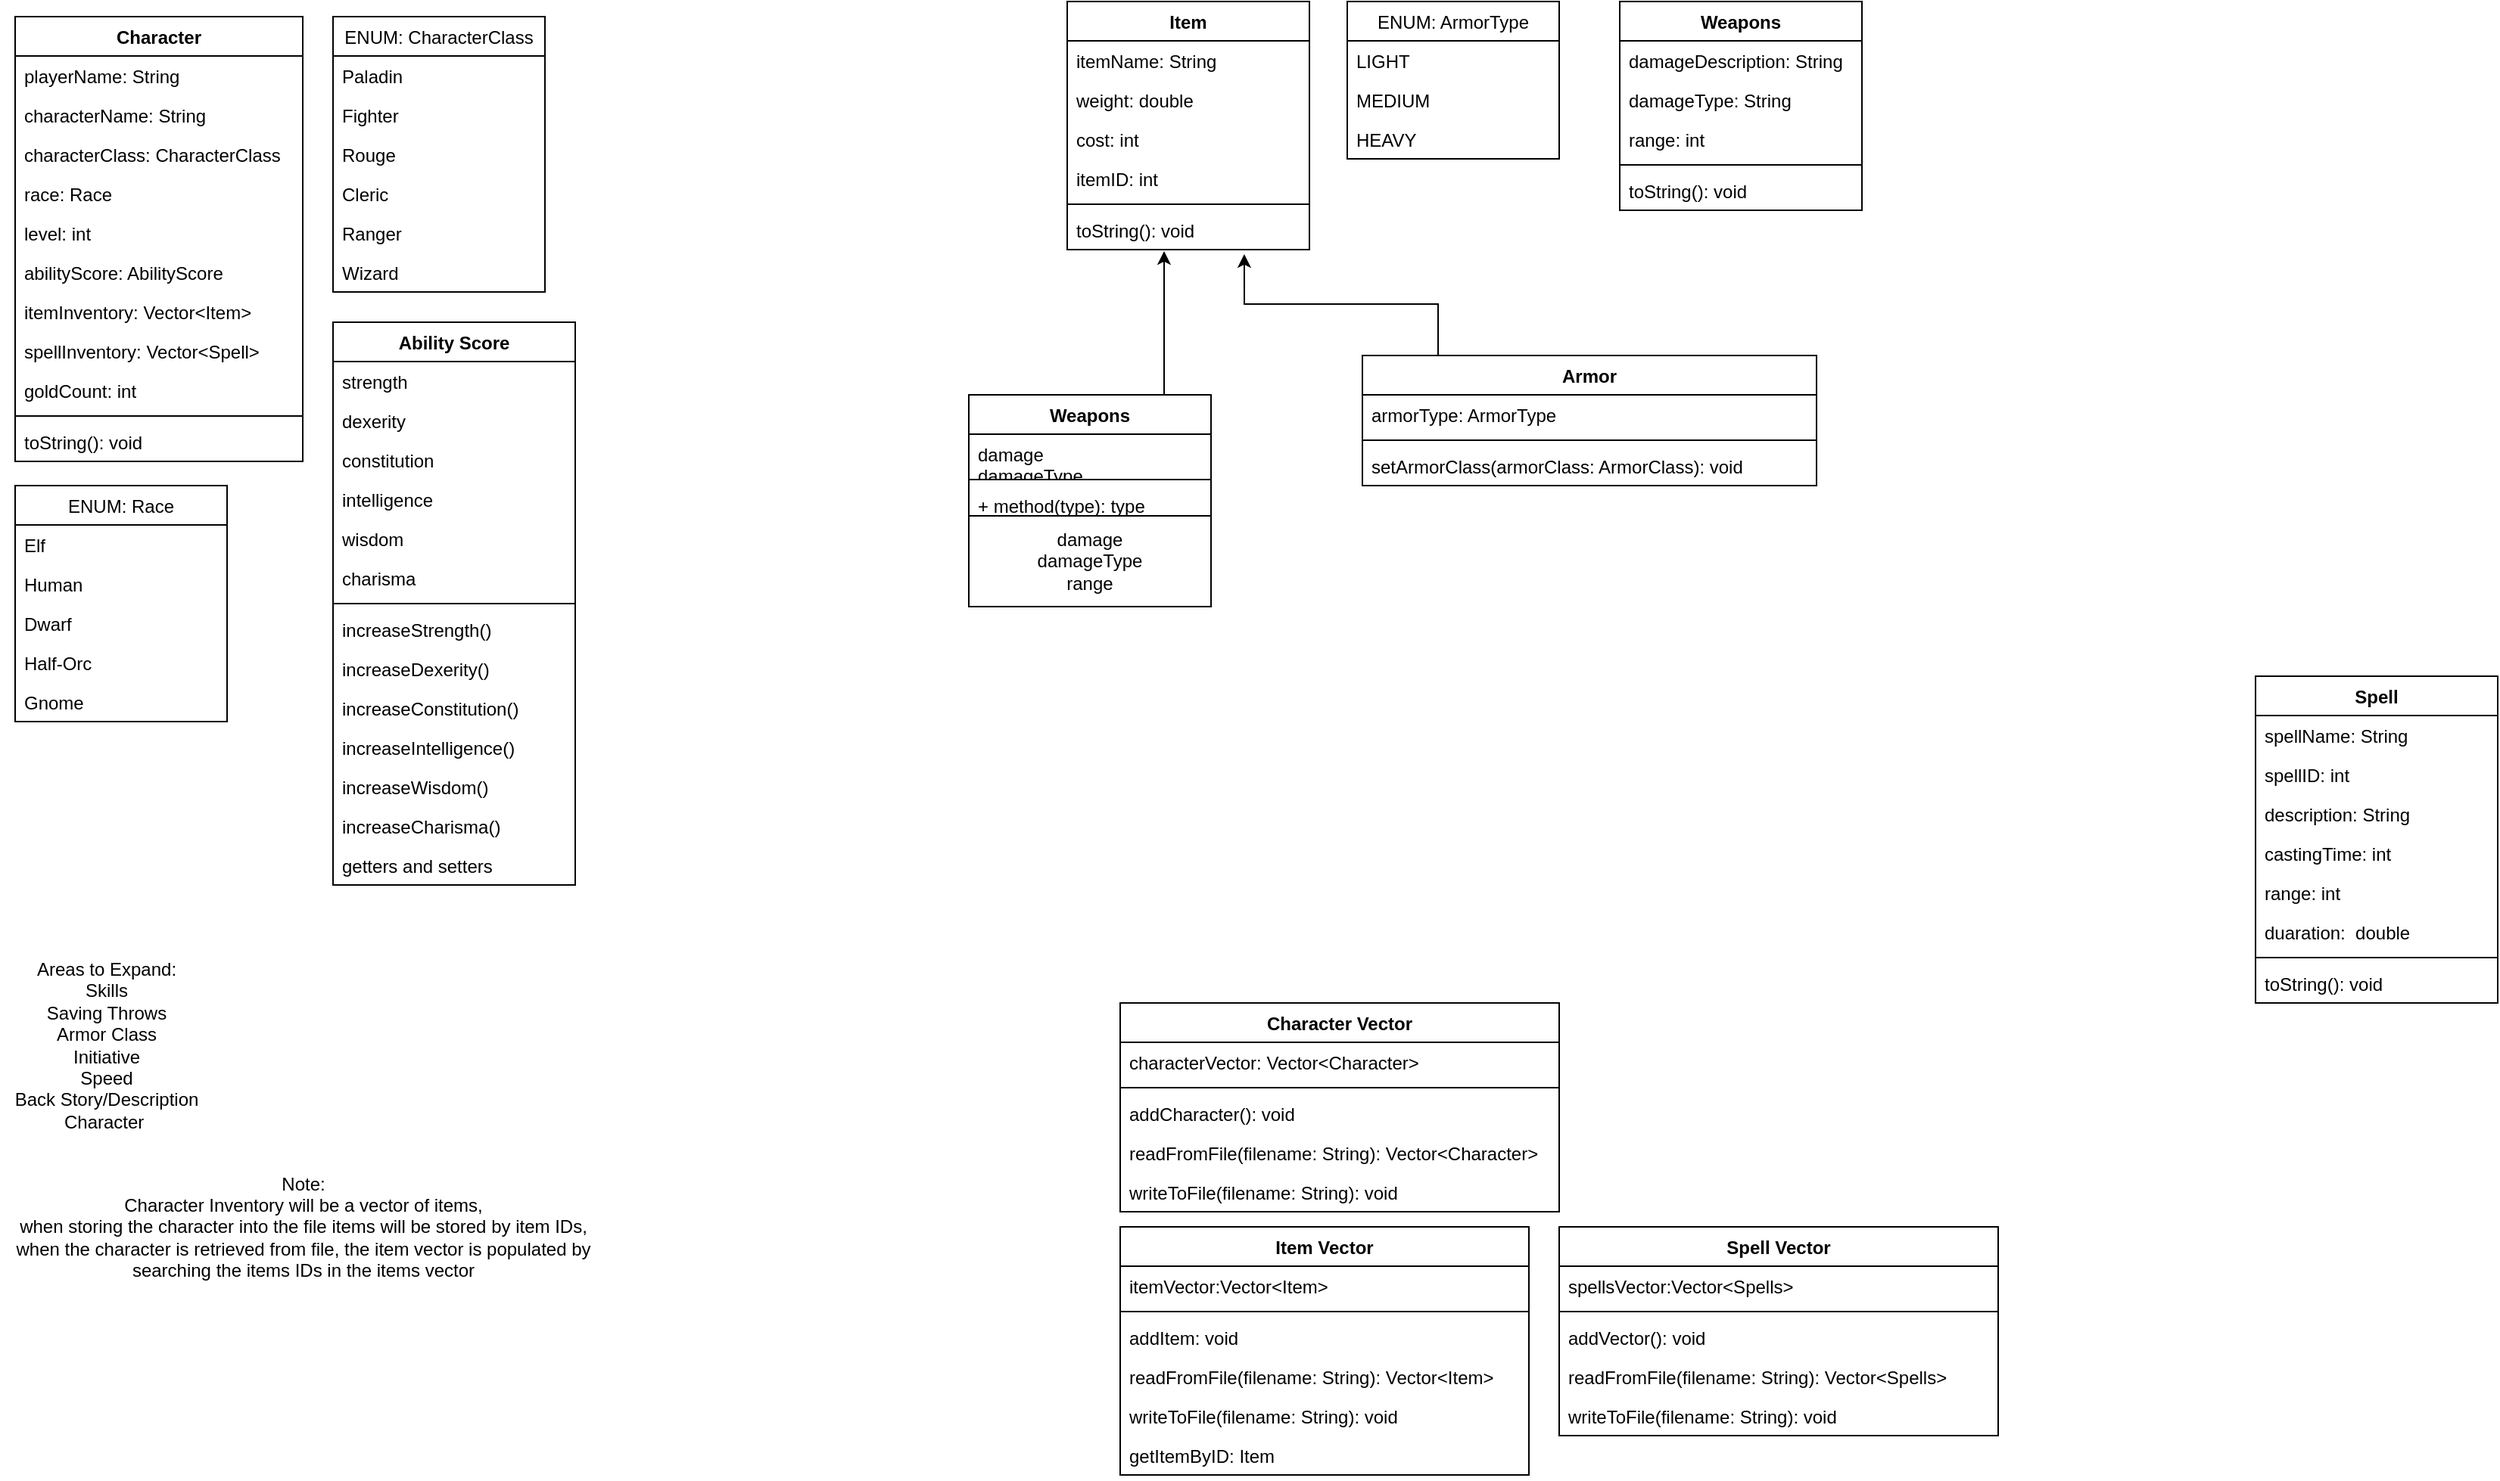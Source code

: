 <mxfile version="14.4.4" type="google"><diagram id="Je7I39BmtPtjrCUue1-P" name="Page-1"><mxGraphModel dx="2272" dy="762" grid="1" gridSize="10" guides="1" tooltips="1" connect="1" arrows="1" fold="1" page="1" pageScale="1" pageWidth="850" pageHeight="1100" math="0" shadow="0"><root><mxCell id="0"/><mxCell id="1" parent="0"/><mxCell id="IpAcerIv8zXEbrTue4mf-1" value="Character" style="swimlane;fontStyle=1;align=center;verticalAlign=top;childLayout=stackLayout;horizontal=1;startSize=26;horizontalStack=0;resizeParent=1;resizeParentMax=0;resizeLast=0;collapsible=1;marginBottom=0;" vertex="1" parent="1"><mxGeometry x="-270" y="50" width="190" height="294" as="geometry"/></mxCell><mxCell id="IpAcerIv8zXEbrTue4mf-30" value="playerName: String" style="text;strokeColor=none;fillColor=none;align=left;verticalAlign=top;spacingLeft=4;spacingRight=4;overflow=hidden;rotatable=0;points=[[0,0.5],[1,0.5]];portConstraint=eastwest;" vertex="1" parent="IpAcerIv8zXEbrTue4mf-1"><mxGeometry y="26" width="190" height="26" as="geometry"/></mxCell><mxCell id="IpAcerIv8zXEbrTue4mf-31" value="characterName: String" style="text;strokeColor=none;fillColor=none;align=left;verticalAlign=top;spacingLeft=4;spacingRight=4;overflow=hidden;rotatable=0;points=[[0,0.5],[1,0.5]];portConstraint=eastwest;" vertex="1" parent="IpAcerIv8zXEbrTue4mf-1"><mxGeometry y="52" width="190" height="26" as="geometry"/></mxCell><mxCell id="IpAcerIv8zXEbrTue4mf-32" value="characterClass: CharacterClass" style="text;strokeColor=none;fillColor=none;align=left;verticalAlign=top;spacingLeft=4;spacingRight=4;overflow=hidden;rotatable=0;points=[[0,0.5],[1,0.5]];portConstraint=eastwest;" vertex="1" parent="IpAcerIv8zXEbrTue4mf-1"><mxGeometry y="78" width="190" height="26" as="geometry"/></mxCell><mxCell id="IpAcerIv8zXEbrTue4mf-33" value="race: Race" style="text;strokeColor=none;fillColor=none;align=left;verticalAlign=top;spacingLeft=4;spacingRight=4;overflow=hidden;rotatable=0;points=[[0,0.5],[1,0.5]];portConstraint=eastwest;" vertex="1" parent="IpAcerIv8zXEbrTue4mf-1"><mxGeometry y="104" width="190" height="26" as="geometry"/></mxCell><mxCell id="IpAcerIv8zXEbrTue4mf-34" value="level: int" style="text;strokeColor=none;fillColor=none;align=left;verticalAlign=top;spacingLeft=4;spacingRight=4;overflow=hidden;rotatable=0;points=[[0,0.5],[1,0.5]];portConstraint=eastwest;" vertex="1" parent="IpAcerIv8zXEbrTue4mf-1"><mxGeometry y="130" width="190" height="26" as="geometry"/></mxCell><mxCell id="IpAcerIv8zXEbrTue4mf-36" value="abilityScore: AbilityScore" style="text;strokeColor=none;fillColor=none;align=left;verticalAlign=top;spacingLeft=4;spacingRight=4;overflow=hidden;rotatable=0;points=[[0,0.5],[1,0.5]];portConstraint=eastwest;" vertex="1" parent="IpAcerIv8zXEbrTue4mf-1"><mxGeometry y="156" width="190" height="26" as="geometry"/></mxCell><mxCell id="IpAcerIv8zXEbrTue4mf-136" value="itemInventory: Vector&lt;Item&gt;" style="text;strokeColor=none;fillColor=none;align=left;verticalAlign=top;spacingLeft=4;spacingRight=4;overflow=hidden;rotatable=0;points=[[0,0.5],[1,0.5]];portConstraint=eastwest;" vertex="1" parent="IpAcerIv8zXEbrTue4mf-1"><mxGeometry y="182" width="190" height="26" as="geometry"/></mxCell><mxCell id="IpAcerIv8zXEbrTue4mf-75" value="spellInventory: Vector&lt;Spell&gt;" style="text;strokeColor=none;fillColor=none;align=left;verticalAlign=top;spacingLeft=4;spacingRight=4;overflow=hidden;rotatable=0;points=[[0,0.5],[1,0.5]];portConstraint=eastwest;" vertex="1" parent="IpAcerIv8zXEbrTue4mf-1"><mxGeometry y="208" width="190" height="26" as="geometry"/></mxCell><mxCell id="IpAcerIv8zXEbrTue4mf-37" value="goldCount: int" style="text;strokeColor=none;fillColor=none;align=left;verticalAlign=top;spacingLeft=4;spacingRight=4;overflow=hidden;rotatable=0;points=[[0,0.5],[1,0.5]];portConstraint=eastwest;" vertex="1" parent="IpAcerIv8zXEbrTue4mf-1"><mxGeometry y="234" width="190" height="26" as="geometry"/></mxCell><mxCell id="IpAcerIv8zXEbrTue4mf-3" value="" style="line;strokeWidth=1;fillColor=none;align=left;verticalAlign=middle;spacingTop=-1;spacingLeft=3;spacingRight=3;rotatable=0;labelPosition=right;points=[];portConstraint=eastwest;" vertex="1" parent="IpAcerIv8zXEbrTue4mf-1"><mxGeometry y="260" width="190" height="8" as="geometry"/></mxCell><mxCell id="IpAcerIv8zXEbrTue4mf-135" value="toString(): void" style="text;strokeColor=none;fillColor=none;align=left;verticalAlign=top;spacingLeft=4;spacingRight=4;overflow=hidden;rotatable=0;points=[[0,0.5],[1,0.5]];portConstraint=eastwest;" vertex="1" parent="IpAcerIv8zXEbrTue4mf-1"><mxGeometry y="268" width="190" height="26" as="geometry"/></mxCell><mxCell id="IpAcerIv8zXEbrTue4mf-5" value="Item" style="swimlane;fontStyle=1;align=center;verticalAlign=top;childLayout=stackLayout;horizontal=1;startSize=26;horizontalStack=0;resizeParent=1;resizeParentMax=0;resizeLast=0;collapsible=1;marginBottom=0;" vertex="1" parent="1"><mxGeometry x="425" y="40" width="160" height="164" as="geometry"/></mxCell><mxCell id="IpAcerIv8zXEbrTue4mf-6" value="itemName: String" style="text;strokeColor=none;fillColor=none;align=left;verticalAlign=top;spacingLeft=4;spacingRight=4;overflow=hidden;rotatable=0;points=[[0,0.5],[1,0.5]];portConstraint=eastwest;" vertex="1" parent="IpAcerIv8zXEbrTue4mf-5"><mxGeometry y="26" width="160" height="26" as="geometry"/></mxCell><mxCell id="IpAcerIv8zXEbrTue4mf-54" value="weight: double" style="text;strokeColor=none;fillColor=none;align=left;verticalAlign=top;spacingLeft=4;spacingRight=4;overflow=hidden;rotatable=0;points=[[0,0.5],[1,0.5]];portConstraint=eastwest;" vertex="1" parent="IpAcerIv8zXEbrTue4mf-5"><mxGeometry y="52" width="160" height="26" as="geometry"/></mxCell><mxCell id="IpAcerIv8zXEbrTue4mf-55" value="cost: int" style="text;strokeColor=none;fillColor=none;align=left;verticalAlign=top;spacingLeft=4;spacingRight=4;overflow=hidden;rotatable=0;points=[[0,0.5],[1,0.5]];portConstraint=eastwest;" vertex="1" parent="IpAcerIv8zXEbrTue4mf-5"><mxGeometry y="78" width="160" height="26" as="geometry"/></mxCell><mxCell id="IpAcerIv8zXEbrTue4mf-126" value="itemID: int" style="text;strokeColor=none;fillColor=none;align=left;verticalAlign=top;spacingLeft=4;spacingRight=4;overflow=hidden;rotatable=0;points=[[0,0.5],[1,0.5]];portConstraint=eastwest;" vertex="1" parent="IpAcerIv8zXEbrTue4mf-5"><mxGeometry y="104" width="160" height="26" as="geometry"/></mxCell><mxCell id="IpAcerIv8zXEbrTue4mf-7" value="" style="line;strokeWidth=1;fillColor=none;align=left;verticalAlign=middle;spacingTop=-1;spacingLeft=3;spacingRight=3;rotatable=0;labelPosition=right;points=[];portConstraint=eastwest;" vertex="1" parent="IpAcerIv8zXEbrTue4mf-5"><mxGeometry y="130" width="160" height="8" as="geometry"/></mxCell><mxCell id="IpAcerIv8zXEbrTue4mf-8" value="toString(): void" style="text;strokeColor=none;fillColor=none;align=left;verticalAlign=top;spacingLeft=4;spacingRight=4;overflow=hidden;rotatable=0;points=[[0,0.5],[1,0.5]];portConstraint=eastwest;" vertex="1" parent="IpAcerIv8zXEbrTue4mf-5"><mxGeometry y="138" width="160" height="26" as="geometry"/></mxCell><mxCell id="IpAcerIv8zXEbrTue4mf-9" value="Item Vector" style="swimlane;fontStyle=1;align=center;verticalAlign=top;childLayout=stackLayout;horizontal=1;startSize=26;horizontalStack=0;resizeParent=1;resizeParentMax=0;resizeLast=0;collapsible=1;marginBottom=0;" vertex="1" parent="1"><mxGeometry x="460" y="850" width="270" height="164" as="geometry"/></mxCell><mxCell id="IpAcerIv8zXEbrTue4mf-10" value="itemVector:Vector&lt;Item&gt;" style="text;strokeColor=none;fillColor=none;align=left;verticalAlign=top;spacingLeft=4;spacingRight=4;overflow=hidden;rotatable=0;points=[[0,0.5],[1,0.5]];portConstraint=eastwest;" vertex="1" parent="IpAcerIv8zXEbrTue4mf-9"><mxGeometry y="26" width="270" height="26" as="geometry"/></mxCell><mxCell id="IpAcerIv8zXEbrTue4mf-11" value="" style="line;strokeWidth=1;fillColor=none;align=left;verticalAlign=middle;spacingTop=-1;spacingLeft=3;spacingRight=3;rotatable=0;labelPosition=right;points=[];portConstraint=eastwest;" vertex="1" parent="IpAcerIv8zXEbrTue4mf-9"><mxGeometry y="52" width="270" height="8" as="geometry"/></mxCell><mxCell id="IpAcerIv8zXEbrTue4mf-12" value="addItem: void" style="text;strokeColor=none;fillColor=none;align=left;verticalAlign=top;spacingLeft=4;spacingRight=4;overflow=hidden;rotatable=0;points=[[0,0.5],[1,0.5]];portConstraint=eastwest;" vertex="1" parent="IpAcerIv8zXEbrTue4mf-9"><mxGeometry y="60" width="270" height="26" as="geometry"/></mxCell><mxCell id="IpAcerIv8zXEbrTue4mf-142" value="readFromFile(filename: String): Vector&lt;Item&gt;" style="text;strokeColor=none;fillColor=none;align=left;verticalAlign=top;spacingLeft=4;spacingRight=4;overflow=hidden;rotatable=0;points=[[0,0.5],[1,0.5]];portConstraint=eastwest;" vertex="1" parent="IpAcerIv8zXEbrTue4mf-9"><mxGeometry y="86" width="270" height="26" as="geometry"/></mxCell><mxCell id="IpAcerIv8zXEbrTue4mf-143" value="writeToFile(filename: String): void" style="text;strokeColor=none;fillColor=none;align=left;verticalAlign=top;spacingLeft=4;spacingRight=4;overflow=hidden;rotatable=0;points=[[0,0.5],[1,0.5]];portConstraint=eastwest;" vertex="1" parent="IpAcerIv8zXEbrTue4mf-9"><mxGeometry y="112" width="270" height="26" as="geometry"/></mxCell><mxCell id="IpAcerIv8zXEbrTue4mf-144" value="getItemByID: Item" style="text;strokeColor=none;fillColor=none;align=left;verticalAlign=top;spacingLeft=4;spacingRight=4;overflow=hidden;rotatable=0;points=[[0,0.5],[1,0.5]];portConstraint=eastwest;" vertex="1" parent="IpAcerIv8zXEbrTue4mf-9"><mxGeometry y="138" width="270" height="26" as="geometry"/></mxCell><mxCell id="IpAcerIv8zXEbrTue4mf-13" value="Spell" style="swimlane;fontStyle=1;align=center;verticalAlign=top;childLayout=stackLayout;horizontal=1;startSize=26;horizontalStack=0;resizeParent=1;resizeParentMax=0;resizeLast=0;collapsible=1;marginBottom=0;" vertex="1" parent="1"><mxGeometry x="1210" y="486" width="160" height="216" as="geometry"/></mxCell><mxCell id="IpAcerIv8zXEbrTue4mf-14" value="spellName: String" style="text;strokeColor=none;fillColor=none;align=left;verticalAlign=top;spacingLeft=4;spacingRight=4;overflow=hidden;rotatable=0;points=[[0,0.5],[1,0.5]];portConstraint=eastwest;" vertex="1" parent="IpAcerIv8zXEbrTue4mf-13"><mxGeometry y="26" width="160" height="26" as="geometry"/></mxCell><mxCell id="IpAcerIv8zXEbrTue4mf-137" value="spellID: int" style="text;strokeColor=none;fillColor=none;align=left;verticalAlign=top;spacingLeft=4;spacingRight=4;overflow=hidden;rotatable=0;points=[[0,0.5],[1,0.5]];portConstraint=eastwest;" vertex="1" parent="IpAcerIv8zXEbrTue4mf-13"><mxGeometry y="52" width="160" height="26" as="geometry"/></mxCell><mxCell id="IpAcerIv8zXEbrTue4mf-121" value="description: String" style="text;strokeColor=none;fillColor=none;align=left;verticalAlign=top;spacingLeft=4;spacingRight=4;overflow=hidden;rotatable=0;points=[[0,0.5],[1,0.5]];portConstraint=eastwest;" vertex="1" parent="IpAcerIv8zXEbrTue4mf-13"><mxGeometry y="78" width="160" height="26" as="geometry"/></mxCell><mxCell id="IpAcerIv8zXEbrTue4mf-122" value="castingTime: int" style="text;strokeColor=none;fillColor=none;align=left;verticalAlign=top;spacingLeft=4;spacingRight=4;overflow=hidden;rotatable=0;points=[[0,0.5],[1,0.5]];portConstraint=eastwest;" vertex="1" parent="IpAcerIv8zXEbrTue4mf-13"><mxGeometry y="104" width="160" height="26" as="geometry"/></mxCell><mxCell id="IpAcerIv8zXEbrTue4mf-123" value="range: int" style="text;strokeColor=none;fillColor=none;align=left;verticalAlign=top;spacingLeft=4;spacingRight=4;overflow=hidden;rotatable=0;points=[[0,0.5],[1,0.5]];portConstraint=eastwest;" vertex="1" parent="IpAcerIv8zXEbrTue4mf-13"><mxGeometry y="130" width="160" height="26" as="geometry"/></mxCell><mxCell id="IpAcerIv8zXEbrTue4mf-124" value="duaration:  double" style="text;strokeColor=none;fillColor=none;align=left;verticalAlign=top;spacingLeft=4;spacingRight=4;overflow=hidden;rotatable=0;points=[[0,0.5],[1,0.5]];portConstraint=eastwest;" vertex="1" parent="IpAcerIv8zXEbrTue4mf-13"><mxGeometry y="156" width="160" height="26" as="geometry"/></mxCell><mxCell id="IpAcerIv8zXEbrTue4mf-15" value="" style="line;strokeWidth=1;fillColor=none;align=left;verticalAlign=middle;spacingTop=-1;spacingLeft=3;spacingRight=3;rotatable=0;labelPosition=right;points=[];portConstraint=eastwest;" vertex="1" parent="IpAcerIv8zXEbrTue4mf-13"><mxGeometry y="182" width="160" height="8" as="geometry"/></mxCell><mxCell id="IpAcerIv8zXEbrTue4mf-16" value="toString(): void" style="text;strokeColor=none;fillColor=none;align=left;verticalAlign=top;spacingLeft=4;spacingRight=4;overflow=hidden;rotatable=0;points=[[0,0.5],[1,0.5]];portConstraint=eastwest;" vertex="1" parent="IpAcerIv8zXEbrTue4mf-13"><mxGeometry y="190" width="160" height="26" as="geometry"/></mxCell><mxCell id="IpAcerIv8zXEbrTue4mf-17" value="Ability Score" style="swimlane;fontStyle=1;align=center;verticalAlign=top;childLayout=stackLayout;horizontal=1;startSize=26;horizontalStack=0;resizeParent=1;resizeParentMax=0;resizeLast=0;collapsible=1;marginBottom=0;" vertex="1" parent="1"><mxGeometry x="-60" y="252" width="160" height="372" as="geometry"/></mxCell><mxCell id="IpAcerIv8zXEbrTue4mf-104" value="strength" style="text;strokeColor=none;fillColor=none;align=left;verticalAlign=top;spacingLeft=4;spacingRight=4;overflow=hidden;rotatable=0;points=[[0,0.5],[1,0.5]];portConstraint=eastwest;" vertex="1" parent="IpAcerIv8zXEbrTue4mf-17"><mxGeometry y="26" width="160" height="26" as="geometry"/></mxCell><mxCell id="IpAcerIv8zXEbrTue4mf-105" value="dexerity" style="text;strokeColor=none;fillColor=none;align=left;verticalAlign=top;spacingLeft=4;spacingRight=4;overflow=hidden;rotatable=0;points=[[0,0.5],[1,0.5]];portConstraint=eastwest;" vertex="1" parent="IpAcerIv8zXEbrTue4mf-17"><mxGeometry y="52" width="160" height="26" as="geometry"/></mxCell><mxCell id="IpAcerIv8zXEbrTue4mf-18" value="constitution" style="text;strokeColor=none;fillColor=none;align=left;verticalAlign=top;spacingLeft=4;spacingRight=4;overflow=hidden;rotatable=0;points=[[0,0.5],[1,0.5]];portConstraint=eastwest;" vertex="1" parent="IpAcerIv8zXEbrTue4mf-17"><mxGeometry y="78" width="160" height="26" as="geometry"/></mxCell><mxCell id="IpAcerIv8zXEbrTue4mf-106" value="intelligence" style="text;strokeColor=none;fillColor=none;align=left;verticalAlign=top;spacingLeft=4;spacingRight=4;overflow=hidden;rotatable=0;points=[[0,0.5],[1,0.5]];portConstraint=eastwest;" vertex="1" parent="IpAcerIv8zXEbrTue4mf-17"><mxGeometry y="104" width="160" height="26" as="geometry"/></mxCell><mxCell id="IpAcerIv8zXEbrTue4mf-107" value="wisdom" style="text;strokeColor=none;fillColor=none;align=left;verticalAlign=top;spacingLeft=4;spacingRight=4;overflow=hidden;rotatable=0;points=[[0,0.5],[1,0.5]];portConstraint=eastwest;" vertex="1" parent="IpAcerIv8zXEbrTue4mf-17"><mxGeometry y="130" width="160" height="26" as="geometry"/></mxCell><mxCell id="IpAcerIv8zXEbrTue4mf-108" value="charisma" style="text;strokeColor=none;fillColor=none;align=left;verticalAlign=top;spacingLeft=4;spacingRight=4;overflow=hidden;rotatable=0;points=[[0,0.5],[1,0.5]];portConstraint=eastwest;" vertex="1" parent="IpAcerIv8zXEbrTue4mf-17"><mxGeometry y="156" width="160" height="26" as="geometry"/></mxCell><mxCell id="IpAcerIv8zXEbrTue4mf-19" value="" style="line;strokeWidth=1;fillColor=none;align=left;verticalAlign=middle;spacingTop=-1;spacingLeft=3;spacingRight=3;rotatable=0;labelPosition=right;points=[];portConstraint=eastwest;" vertex="1" parent="IpAcerIv8zXEbrTue4mf-17"><mxGeometry y="182" width="160" height="8" as="geometry"/></mxCell><mxCell id="IpAcerIv8zXEbrTue4mf-20" value="increaseStrength()&#10;" style="text;strokeColor=none;fillColor=none;align=left;verticalAlign=top;spacingLeft=4;spacingRight=4;overflow=hidden;rotatable=0;points=[[0,0.5],[1,0.5]];portConstraint=eastwest;" vertex="1" parent="IpAcerIv8zXEbrTue4mf-17"><mxGeometry y="190" width="160" height="26" as="geometry"/></mxCell><mxCell id="IpAcerIv8zXEbrTue4mf-109" value="increaseDexerity()&#10;" style="text;strokeColor=none;fillColor=none;align=left;verticalAlign=top;spacingLeft=4;spacingRight=4;overflow=hidden;rotatable=0;points=[[0,0.5],[1,0.5]];portConstraint=eastwest;" vertex="1" parent="IpAcerIv8zXEbrTue4mf-17"><mxGeometry y="216" width="160" height="26" as="geometry"/></mxCell><mxCell id="IpAcerIv8zXEbrTue4mf-110" value="increaseConstitution()&#10;" style="text;strokeColor=none;fillColor=none;align=left;verticalAlign=top;spacingLeft=4;spacingRight=4;overflow=hidden;rotatable=0;points=[[0,0.5],[1,0.5]];portConstraint=eastwest;" vertex="1" parent="IpAcerIv8zXEbrTue4mf-17"><mxGeometry y="242" width="160" height="26" as="geometry"/></mxCell><mxCell id="IpAcerIv8zXEbrTue4mf-111" value="increaseIntelligence()&#10;" style="text;strokeColor=none;fillColor=none;align=left;verticalAlign=top;spacingLeft=4;spacingRight=4;overflow=hidden;rotatable=0;points=[[0,0.5],[1,0.5]];portConstraint=eastwest;" vertex="1" parent="IpAcerIv8zXEbrTue4mf-17"><mxGeometry y="268" width="160" height="26" as="geometry"/></mxCell><mxCell id="IpAcerIv8zXEbrTue4mf-112" value="increaseWisdom()&#10;" style="text;strokeColor=none;fillColor=none;align=left;verticalAlign=top;spacingLeft=4;spacingRight=4;overflow=hidden;rotatable=0;points=[[0,0.5],[1,0.5]];portConstraint=eastwest;" vertex="1" parent="IpAcerIv8zXEbrTue4mf-17"><mxGeometry y="294" width="160" height="26" as="geometry"/></mxCell><mxCell id="IpAcerIv8zXEbrTue4mf-115" value="increaseCharisma()&#10;" style="text;strokeColor=none;fillColor=none;align=left;verticalAlign=top;spacingLeft=4;spacingRight=4;overflow=hidden;rotatable=0;points=[[0,0.5],[1,0.5]];portConstraint=eastwest;" vertex="1" parent="IpAcerIv8zXEbrTue4mf-17"><mxGeometry y="320" width="160" height="26" as="geometry"/></mxCell><mxCell id="IpAcerIv8zXEbrTue4mf-113" value="getters and setters" style="text;strokeColor=none;fillColor=none;align=left;verticalAlign=top;spacingLeft=4;spacingRight=4;overflow=hidden;rotatable=0;points=[[0,0.5],[1,0.5]];portConstraint=eastwest;" vertex="1" parent="IpAcerIv8zXEbrTue4mf-17"><mxGeometry y="346" width="160" height="26" as="geometry"/></mxCell><mxCell id="IpAcerIv8zXEbrTue4mf-21" value="ENUM: Race" style="swimlane;fontStyle=0;childLayout=stackLayout;horizontal=1;startSize=26;fillColor=none;horizontalStack=0;resizeParent=1;resizeParentMax=0;resizeLast=0;collapsible=1;marginBottom=0;" vertex="1" parent="1"><mxGeometry x="-270" y="360" width="140" height="156" as="geometry"/></mxCell><mxCell id="IpAcerIv8zXEbrTue4mf-22" value="Elf" style="text;strokeColor=none;fillColor=none;align=left;verticalAlign=top;spacingLeft=4;spacingRight=4;overflow=hidden;rotatable=0;points=[[0,0.5],[1,0.5]];portConstraint=eastwest;" vertex="1" parent="IpAcerIv8zXEbrTue4mf-21"><mxGeometry y="26" width="140" height="26" as="geometry"/></mxCell><mxCell id="IpAcerIv8zXEbrTue4mf-23" value="Human" style="text;strokeColor=none;fillColor=none;align=left;verticalAlign=top;spacingLeft=4;spacingRight=4;overflow=hidden;rotatable=0;points=[[0,0.5],[1,0.5]];portConstraint=eastwest;" vertex="1" parent="IpAcerIv8zXEbrTue4mf-21"><mxGeometry y="52" width="140" height="26" as="geometry"/></mxCell><mxCell id="IpAcerIv8zXEbrTue4mf-43" value="Dwarf" style="text;strokeColor=none;fillColor=none;align=left;verticalAlign=top;spacingLeft=4;spacingRight=4;overflow=hidden;rotatable=0;points=[[0,0.5],[1,0.5]];portConstraint=eastwest;" vertex="1" parent="IpAcerIv8zXEbrTue4mf-21"><mxGeometry y="78" width="140" height="26" as="geometry"/></mxCell><mxCell id="IpAcerIv8zXEbrTue4mf-44" value="Half-Orc" style="text;strokeColor=none;fillColor=none;align=left;verticalAlign=top;spacingLeft=4;spacingRight=4;overflow=hidden;rotatable=0;points=[[0,0.5],[1,0.5]];portConstraint=eastwest;" vertex="1" parent="IpAcerIv8zXEbrTue4mf-21"><mxGeometry y="104" width="140" height="26" as="geometry"/></mxCell><mxCell id="IpAcerIv8zXEbrTue4mf-24" value="Gnome" style="text;strokeColor=none;fillColor=none;align=left;verticalAlign=top;spacingLeft=4;spacingRight=4;overflow=hidden;rotatable=0;points=[[0,0.5],[1,0.5]];portConstraint=eastwest;" vertex="1" parent="IpAcerIv8zXEbrTue4mf-21"><mxGeometry y="130" width="140" height="26" as="geometry"/></mxCell><mxCell id="IpAcerIv8zXEbrTue4mf-25" value="Character Vector" style="swimlane;fontStyle=1;align=center;verticalAlign=top;childLayout=stackLayout;horizontal=1;startSize=26;horizontalStack=0;resizeParent=1;resizeParentMax=0;resizeLast=0;collapsible=1;marginBottom=0;" vertex="1" parent="1"><mxGeometry x="460" y="702" width="290" height="138" as="geometry"/></mxCell><mxCell id="IpAcerIv8zXEbrTue4mf-26" value="characterVector: Vector&lt;Character&gt;" style="text;strokeColor=none;fillColor=none;align=left;verticalAlign=top;spacingLeft=4;spacingRight=4;overflow=hidden;rotatable=0;points=[[0,0.5],[1,0.5]];portConstraint=eastwest;" vertex="1" parent="IpAcerIv8zXEbrTue4mf-25"><mxGeometry y="26" width="290" height="26" as="geometry"/></mxCell><mxCell id="IpAcerIv8zXEbrTue4mf-27" value="" style="line;strokeWidth=1;fillColor=none;align=left;verticalAlign=middle;spacingTop=-1;spacingLeft=3;spacingRight=3;rotatable=0;labelPosition=right;points=[];portConstraint=eastwest;" vertex="1" parent="IpAcerIv8zXEbrTue4mf-25"><mxGeometry y="52" width="290" height="8" as="geometry"/></mxCell><mxCell id="IpAcerIv8zXEbrTue4mf-28" value="addCharacter(): void" style="text;strokeColor=none;fillColor=none;align=left;verticalAlign=top;spacingLeft=4;spacingRight=4;overflow=hidden;rotatable=0;points=[[0,0.5],[1,0.5]];portConstraint=eastwest;" vertex="1" parent="IpAcerIv8zXEbrTue4mf-25"><mxGeometry y="60" width="290" height="26" as="geometry"/></mxCell><mxCell id="IpAcerIv8zXEbrTue4mf-140" value="readFromFile(filename: String): Vector&lt;Character&gt;" style="text;strokeColor=none;fillColor=none;align=left;verticalAlign=top;spacingLeft=4;spacingRight=4;overflow=hidden;rotatable=0;points=[[0,0.5],[1,0.5]];portConstraint=eastwest;" vertex="1" parent="IpAcerIv8zXEbrTue4mf-25"><mxGeometry y="86" width="290" height="26" as="geometry"/></mxCell><mxCell id="IpAcerIv8zXEbrTue4mf-141" value="writeToFile(filename: String): void" style="text;strokeColor=none;fillColor=none;align=left;verticalAlign=top;spacingLeft=4;spacingRight=4;overflow=hidden;rotatable=0;points=[[0,0.5],[1,0.5]];portConstraint=eastwest;" vertex="1" parent="IpAcerIv8zXEbrTue4mf-25"><mxGeometry y="112" width="290" height="26" as="geometry"/></mxCell><mxCell id="IpAcerIv8zXEbrTue4mf-42" value="Areas to Expand:&lt;br&gt;Skills&lt;br&gt;Saving Throws&lt;br&gt;Armor Class&lt;br&gt;Initiative&lt;br&gt;Speed&lt;br&gt;Back Story/Description&lt;br&gt;Character&amp;nbsp;" style="text;html=1;align=center;verticalAlign=middle;resizable=0;points=[];autosize=1;" vertex="1" parent="1"><mxGeometry x="-280" y="670" width="140" height="120" as="geometry"/></mxCell><mxCell id="IpAcerIv8zXEbrTue4mf-45" value="ENUM: CharacterClass" style="swimlane;fontStyle=0;childLayout=stackLayout;horizontal=1;startSize=26;fillColor=none;horizontalStack=0;resizeParent=1;resizeParentMax=0;resizeLast=0;collapsible=1;marginBottom=0;" vertex="1" parent="1"><mxGeometry x="-60" y="50" width="140" height="182" as="geometry"/></mxCell><mxCell id="IpAcerIv8zXEbrTue4mf-46" value="Paladin" style="text;strokeColor=none;fillColor=none;align=left;verticalAlign=top;spacingLeft=4;spacingRight=4;overflow=hidden;rotatable=0;points=[[0,0.5],[1,0.5]];portConstraint=eastwest;" vertex="1" parent="IpAcerIv8zXEbrTue4mf-45"><mxGeometry y="26" width="140" height="26" as="geometry"/></mxCell><mxCell id="IpAcerIv8zXEbrTue4mf-49" value="Fighter" style="text;strokeColor=none;fillColor=none;align=left;verticalAlign=top;spacingLeft=4;spacingRight=4;overflow=hidden;rotatable=0;points=[[0,0.5],[1,0.5]];portConstraint=eastwest;" vertex="1" parent="IpAcerIv8zXEbrTue4mf-45"><mxGeometry y="52" width="140" height="26" as="geometry"/></mxCell><mxCell id="IpAcerIv8zXEbrTue4mf-47" value="Rouge" style="text;strokeColor=none;fillColor=none;align=left;verticalAlign=top;spacingLeft=4;spacingRight=4;overflow=hidden;rotatable=0;points=[[0,0.5],[1,0.5]];portConstraint=eastwest;" vertex="1" parent="IpAcerIv8zXEbrTue4mf-45"><mxGeometry y="78" width="140" height="26" as="geometry"/></mxCell><mxCell id="IpAcerIv8zXEbrTue4mf-50" value="Cleric" style="text;strokeColor=none;fillColor=none;align=left;verticalAlign=top;spacingLeft=4;spacingRight=4;overflow=hidden;rotatable=0;points=[[0,0.5],[1,0.5]];portConstraint=eastwest;" vertex="1" parent="IpAcerIv8zXEbrTue4mf-45"><mxGeometry y="104" width="140" height="26" as="geometry"/></mxCell><mxCell id="IpAcerIv8zXEbrTue4mf-48" value="Ranger" style="text;strokeColor=none;fillColor=none;align=left;verticalAlign=top;spacingLeft=4;spacingRight=4;overflow=hidden;rotatable=0;points=[[0,0.5],[1,0.5]];portConstraint=eastwest;" vertex="1" parent="IpAcerIv8zXEbrTue4mf-45"><mxGeometry y="130" width="140" height="26" as="geometry"/></mxCell><mxCell id="IpAcerIv8zXEbrTue4mf-53" value="Wizard" style="text;strokeColor=none;fillColor=none;align=left;verticalAlign=top;spacingLeft=4;spacingRight=4;overflow=hidden;rotatable=0;points=[[0,0.5],[1,0.5]];portConstraint=eastwest;" vertex="1" parent="IpAcerIv8zXEbrTue4mf-45"><mxGeometry y="156" width="140" height="26" as="geometry"/></mxCell><mxCell id="IpAcerIv8zXEbrTue4mf-87" style="edgeStyle=orthogonalEdgeStyle;rounded=0;orthogonalLoop=1;jettySize=auto;html=1;exitX=0.5;exitY=0;exitDx=0;exitDy=0;entryX=0.4;entryY=1.038;entryDx=0;entryDy=0;entryPerimeter=0;" edge="1" parent="1" source="IpAcerIv8zXEbrTue4mf-59" target="IpAcerIv8zXEbrTue4mf-8"><mxGeometry relative="1" as="geometry"><Array as="points"><mxPoint x="489" y="300"/></Array></mxGeometry></mxCell><mxCell id="IpAcerIv8zXEbrTue4mf-59" value="Weapons" style="swimlane;fontStyle=1;align=center;verticalAlign=top;childLayout=stackLayout;horizontal=1;startSize=26;horizontalStack=0;resizeParent=1;resizeParentMax=0;resizeLast=0;collapsible=1;marginBottom=0;" vertex="1" parent="1"><mxGeometry x="360" y="300" width="160" height="80" as="geometry"/></mxCell><mxCell id="IpAcerIv8zXEbrTue4mf-60" value="damage&#10;damageType&#10;" style="text;strokeColor=none;fillColor=none;align=left;verticalAlign=top;spacingLeft=4;spacingRight=4;overflow=hidden;rotatable=0;points=[[0,0.5],[1,0.5]];portConstraint=eastwest;" vertex="1" parent="IpAcerIv8zXEbrTue4mf-59"><mxGeometry y="26" width="160" height="26" as="geometry"/></mxCell><mxCell id="IpAcerIv8zXEbrTue4mf-61" value="" style="line;strokeWidth=1;fillColor=none;align=left;verticalAlign=middle;spacingTop=-1;spacingLeft=3;spacingRight=3;rotatable=0;labelPosition=right;points=[];portConstraint=eastwest;" vertex="1" parent="IpAcerIv8zXEbrTue4mf-59"><mxGeometry y="52" width="160" height="8" as="geometry"/></mxCell><mxCell id="IpAcerIv8zXEbrTue4mf-62" value="+ method(type): type" style="text;strokeColor=none;fillColor=none;align=left;verticalAlign=top;spacingLeft=4;spacingRight=4;overflow=hidden;rotatable=0;points=[[0,0.5],[1,0.5]];portConstraint=eastwest;" vertex="1" parent="IpAcerIv8zXEbrTue4mf-59"><mxGeometry y="60" width="160" height="20" as="geometry"/></mxCell><mxCell id="IpAcerIv8zXEbrTue4mf-88" style="edgeStyle=orthogonalEdgeStyle;rounded=0;orthogonalLoop=1;jettySize=auto;html=1;exitX=0.25;exitY=0;exitDx=0;exitDy=0;entryX=0.731;entryY=1.115;entryDx=0;entryDy=0;entryPerimeter=0;" edge="1" parent="1" source="IpAcerIv8zXEbrTue4mf-67" target="IpAcerIv8zXEbrTue4mf-8"><mxGeometry relative="1" as="geometry"><Array as="points"><mxPoint x="670" y="274"/><mxPoint x="670" y="240"/><mxPoint x="542" y="240"/></Array></mxGeometry></mxCell><mxCell id="IpAcerIv8zXEbrTue4mf-67" value="Armor" style="swimlane;fontStyle=1;align=center;verticalAlign=top;childLayout=stackLayout;horizontal=1;startSize=26;horizontalStack=0;resizeParent=1;resizeParentMax=0;resizeLast=0;collapsible=1;marginBottom=0;" vertex="1" parent="1"><mxGeometry x="620" y="274" width="300" height="86" as="geometry"/></mxCell><mxCell id="IpAcerIv8zXEbrTue4mf-68" value="armorType: ArmorType" style="text;strokeColor=none;fillColor=none;align=left;verticalAlign=top;spacingLeft=4;spacingRight=4;overflow=hidden;rotatable=0;points=[[0,0.5],[1,0.5]];portConstraint=eastwest;" vertex="1" parent="IpAcerIv8zXEbrTue4mf-67"><mxGeometry y="26" width="300" height="26" as="geometry"/></mxCell><mxCell id="IpAcerIv8zXEbrTue4mf-69" value="" style="line;strokeWidth=1;fillColor=none;align=left;verticalAlign=middle;spacingTop=-1;spacingLeft=3;spacingRight=3;rotatable=0;labelPosition=right;points=[];portConstraint=eastwest;" vertex="1" parent="IpAcerIv8zXEbrTue4mf-67"><mxGeometry y="52" width="300" height="8" as="geometry"/></mxCell><mxCell id="IpAcerIv8zXEbrTue4mf-70" value="setArmorClass(armorClass: ArmorClass): void" style="text;strokeColor=none;fillColor=none;align=left;verticalAlign=top;spacingLeft=4;spacingRight=4;overflow=hidden;rotatable=0;points=[[0,0.5],[1,0.5]];portConstraint=eastwest;" vertex="1" parent="IpAcerIv8zXEbrTue4mf-67"><mxGeometry y="60" width="300" height="26" as="geometry"/></mxCell><mxCell id="IpAcerIv8zXEbrTue4mf-103" value="damage&lt;br&gt;damageType&lt;br&gt;range" style="whiteSpace=wrap;html=1;" vertex="1" parent="1"><mxGeometry x="360" y="380" width="160" height="60" as="geometry"/></mxCell><mxCell id="IpAcerIv8zXEbrTue4mf-117" value="Spell Vector" style="swimlane;fontStyle=1;align=center;verticalAlign=top;childLayout=stackLayout;horizontal=1;startSize=26;horizontalStack=0;resizeParent=1;resizeParentMax=0;resizeLast=0;collapsible=1;marginBottom=0;" vertex="1" parent="1"><mxGeometry x="750" y="850" width="290" height="138" as="geometry"/></mxCell><mxCell id="IpAcerIv8zXEbrTue4mf-118" value="spellsVector:Vector&lt;Spells&gt;" style="text;strokeColor=none;fillColor=none;align=left;verticalAlign=top;spacingLeft=4;spacingRight=4;overflow=hidden;rotatable=0;points=[[0,0.5],[1,0.5]];portConstraint=eastwest;" vertex="1" parent="IpAcerIv8zXEbrTue4mf-117"><mxGeometry y="26" width="290" height="26" as="geometry"/></mxCell><mxCell id="IpAcerIv8zXEbrTue4mf-119" value="" style="line;strokeWidth=1;fillColor=none;align=left;verticalAlign=middle;spacingTop=-1;spacingLeft=3;spacingRight=3;rotatable=0;labelPosition=right;points=[];portConstraint=eastwest;" vertex="1" parent="IpAcerIv8zXEbrTue4mf-117"><mxGeometry y="52" width="290" height="8" as="geometry"/></mxCell><mxCell id="IpAcerIv8zXEbrTue4mf-138" value="addVector(): void" style="text;strokeColor=none;fillColor=none;align=left;verticalAlign=top;spacingLeft=4;spacingRight=4;overflow=hidden;rotatable=0;points=[[0,0.5],[1,0.5]];portConstraint=eastwest;" vertex="1" parent="IpAcerIv8zXEbrTue4mf-117"><mxGeometry y="60" width="290" height="26" as="geometry"/></mxCell><mxCell id="IpAcerIv8zXEbrTue4mf-139" value="readFromFile(filename: String): Vector&lt;Spells&gt;" style="text;strokeColor=none;fillColor=none;align=left;verticalAlign=top;spacingLeft=4;spacingRight=4;overflow=hidden;rotatable=0;points=[[0,0.5],[1,0.5]];portConstraint=eastwest;" vertex="1" parent="IpAcerIv8zXEbrTue4mf-117"><mxGeometry y="86" width="290" height="26" as="geometry"/></mxCell><mxCell id="IpAcerIv8zXEbrTue4mf-120" value="writeToFile(filename: String): void" style="text;strokeColor=none;fillColor=none;align=left;verticalAlign=top;spacingLeft=4;spacingRight=4;overflow=hidden;rotatable=0;points=[[0,0.5],[1,0.5]];portConstraint=eastwest;" vertex="1" parent="IpAcerIv8zXEbrTue4mf-117"><mxGeometry y="112" width="290" height="26" as="geometry"/></mxCell><mxCell id="IpAcerIv8zXEbrTue4mf-125" value="Note:&lt;br&gt;Character Inventory will be a vector of items,&lt;br&gt;when storing the character into the file items will be stored by item IDs,&lt;br&gt;when the character is retrieved from file, the item vector is populated by &lt;br&gt;searching the items IDs in the items vector" style="text;html=1;align=center;verticalAlign=middle;resizable=0;points=[];autosize=1;" vertex="1" parent="1"><mxGeometry x="-280" y="810" width="400" height="80" as="geometry"/></mxCell><mxCell id="IpAcerIv8zXEbrTue4mf-127" value="ENUM: ArmorType" style="swimlane;fontStyle=0;childLayout=stackLayout;horizontal=1;startSize=26;fillColor=none;horizontalStack=0;resizeParent=1;resizeParentMax=0;resizeLast=0;collapsible=1;marginBottom=0;" vertex="1" parent="1"><mxGeometry x="610" y="40" width="140" height="104" as="geometry"/></mxCell><mxCell id="IpAcerIv8zXEbrTue4mf-128" value="LIGHT" style="text;strokeColor=none;fillColor=none;align=left;verticalAlign=top;spacingLeft=4;spacingRight=4;overflow=hidden;rotatable=0;points=[[0,0.5],[1,0.5]];portConstraint=eastwest;" vertex="1" parent="IpAcerIv8zXEbrTue4mf-127"><mxGeometry y="26" width="140" height="26" as="geometry"/></mxCell><mxCell id="IpAcerIv8zXEbrTue4mf-129" value="MEDIUM" style="text;strokeColor=none;fillColor=none;align=left;verticalAlign=top;spacingLeft=4;spacingRight=4;overflow=hidden;rotatable=0;points=[[0,0.5],[1,0.5]];portConstraint=eastwest;" vertex="1" parent="IpAcerIv8zXEbrTue4mf-127"><mxGeometry y="52" width="140" height="26" as="geometry"/></mxCell><mxCell id="IpAcerIv8zXEbrTue4mf-130" value="HEAVY" style="text;strokeColor=none;fillColor=none;align=left;verticalAlign=top;spacingLeft=4;spacingRight=4;overflow=hidden;rotatable=0;points=[[0,0.5],[1,0.5]];portConstraint=eastwest;" vertex="1" parent="IpAcerIv8zXEbrTue4mf-127"><mxGeometry y="78" width="140" height="26" as="geometry"/></mxCell><mxCell id="IpAcerIv8zXEbrTue4mf-149" value="Weapons" style="swimlane;fontStyle=1;align=center;verticalAlign=top;childLayout=stackLayout;horizontal=1;startSize=26;horizontalStack=0;resizeParent=1;resizeParentMax=0;resizeLast=0;collapsible=1;marginBottom=0;" vertex="1" parent="1"><mxGeometry x="790" y="40" width="160" height="138" as="geometry"/></mxCell><mxCell id="IpAcerIv8zXEbrTue4mf-150" value="damageDescription: String" style="text;strokeColor=none;fillColor=none;align=left;verticalAlign=top;spacingLeft=4;spacingRight=4;overflow=hidden;rotatable=0;points=[[0,0.5],[1,0.5]];portConstraint=eastwest;" vertex="1" parent="IpAcerIv8zXEbrTue4mf-149"><mxGeometry y="26" width="160" height="26" as="geometry"/></mxCell><mxCell id="IpAcerIv8zXEbrTue4mf-153" value="damageType: String" style="text;strokeColor=none;fillColor=none;align=left;verticalAlign=top;spacingLeft=4;spacingRight=4;overflow=hidden;rotatable=0;points=[[0,0.5],[1,0.5]];portConstraint=eastwest;" vertex="1" parent="IpAcerIv8zXEbrTue4mf-149"><mxGeometry y="52" width="160" height="26" as="geometry"/></mxCell><mxCell id="IpAcerIv8zXEbrTue4mf-154" value="range: int" style="text;strokeColor=none;fillColor=none;align=left;verticalAlign=top;spacingLeft=4;spacingRight=4;overflow=hidden;rotatable=0;points=[[0,0.5],[1,0.5]];portConstraint=eastwest;" vertex="1" parent="IpAcerIv8zXEbrTue4mf-149"><mxGeometry y="78" width="160" height="26" as="geometry"/></mxCell><mxCell id="IpAcerIv8zXEbrTue4mf-151" value="" style="line;strokeWidth=1;fillColor=none;align=left;verticalAlign=middle;spacingTop=-1;spacingLeft=3;spacingRight=3;rotatable=0;labelPosition=right;points=[];portConstraint=eastwest;" vertex="1" parent="IpAcerIv8zXEbrTue4mf-149"><mxGeometry y="104" width="160" height="8" as="geometry"/></mxCell><mxCell id="IpAcerIv8zXEbrTue4mf-152" value="toString(): void" style="text;strokeColor=none;fillColor=none;align=left;verticalAlign=top;spacingLeft=4;spacingRight=4;overflow=hidden;rotatable=0;points=[[0,0.5],[1,0.5]];portConstraint=eastwest;" vertex="1" parent="IpAcerIv8zXEbrTue4mf-149"><mxGeometry y="112" width="160" height="26" as="geometry"/></mxCell></root></mxGraphModel></diagram></mxfile>